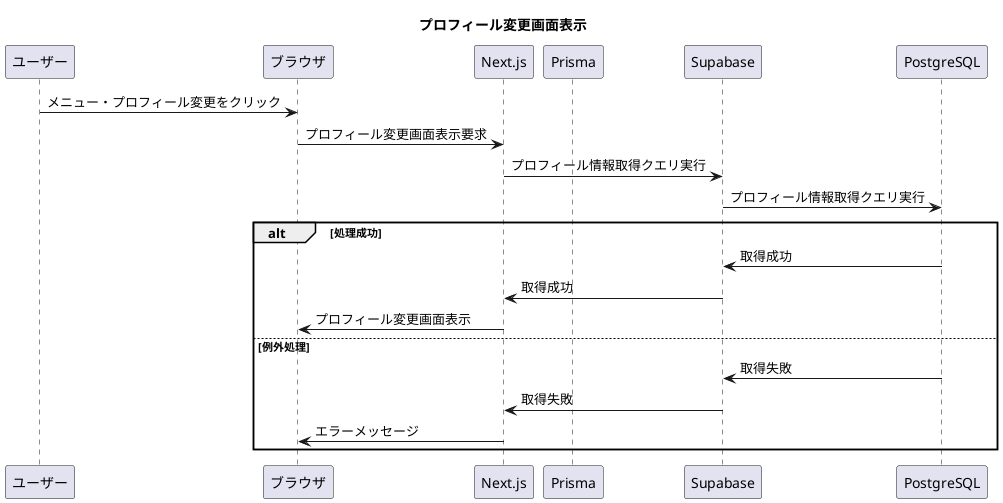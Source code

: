 @startuml pageProfile
title "プロフィール変更画面表示"
participant ユーザー
participant ブラウザ
participant Next.js
participant Prisma
participant Supabase
participant PostgreSQL

ユーザー -> ブラウザ: メニュー・プロフィール変更をクリック
ブラウザ -> Next.js: プロフィール変更画面表示要求
Next.js -> Supabase: プロフィール情報取得クエリ実行
Supabase -> PostgreSQL: プロフィール情報取得クエリ実行
alt 処理成功
  PostgreSQL -> Supabase: 取得成功
  Supabase -> Next.js: 取得成功
  Next.js -> ブラウザ: プロフィール変更画面表示
else 例外処理
  PostgreSQL -> Supabase: 取得失敗
  Supabase -> Next.js: 取得失敗
  Next.js -> ブラウザ: エラーメッセージ
end

@enduml